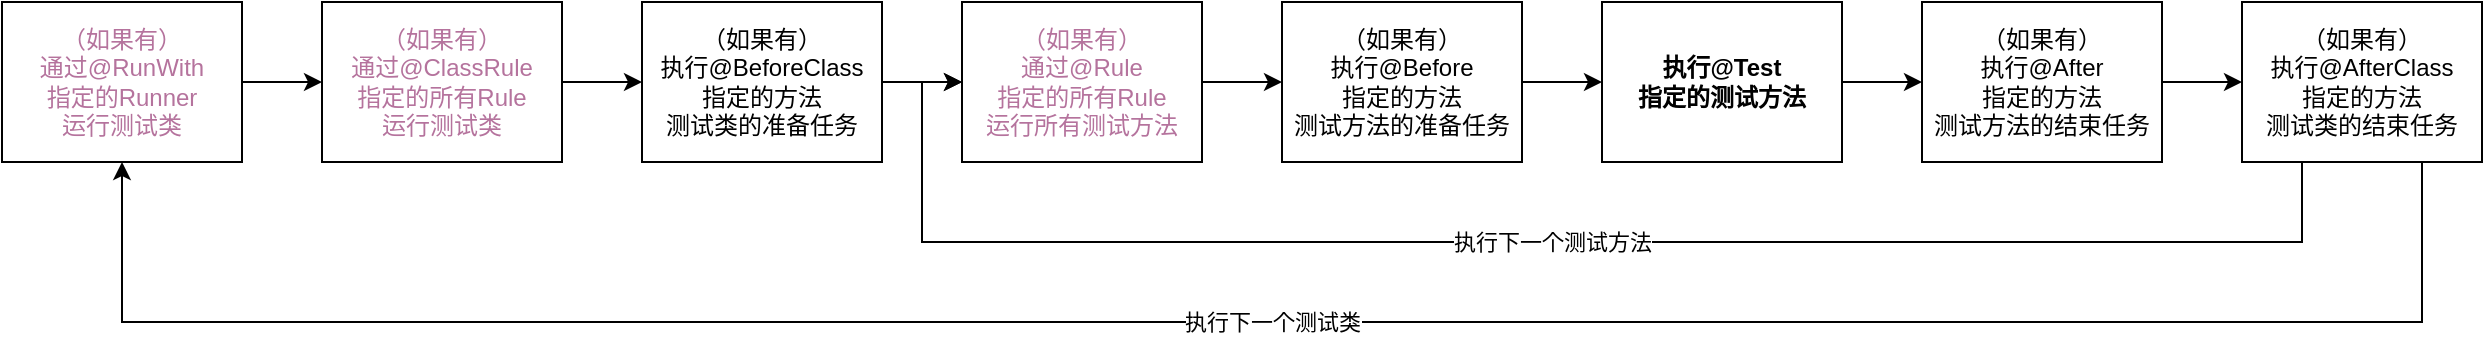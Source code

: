 <mxfile version="13.0.1" type="github">
  <diagram id="fsw8YmZYyZcyCVNrBCho" name="Page-1">
    <mxGraphModel dx="1955" dy="896" grid="1" gridSize="10" guides="1" tooltips="1" connect="1" arrows="1" fold="1" page="1" pageScale="1" pageWidth="827" pageHeight="1169" math="0" shadow="0">
      <root>
        <mxCell id="0" />
        <mxCell id="1" parent="0" />
        <mxCell id="_Y7mNaljkjLK2Z3gieaw-6" style="edgeStyle=orthogonalEdgeStyle;rounded=0;orthogonalLoop=1;jettySize=auto;html=1;exitX=1;exitY=0.5;exitDx=0;exitDy=0;entryX=0;entryY=0.5;entryDx=0;entryDy=0;" edge="1" parent="1" source="_Y7mNaljkjLK2Z3gieaw-1" target="_Y7mNaljkjLK2Z3gieaw-5">
          <mxGeometry relative="1" as="geometry" />
        </mxCell>
        <mxCell id="_Y7mNaljkjLK2Z3gieaw-1" value="&lt;span&gt;&lt;font color=&quot;#b5739d&quot;&gt;（如果有）&lt;/font&gt;&lt;/span&gt;&lt;font color=&quot;#b5739d&quot;&gt;&lt;br&gt;通过@RunWith&lt;br&gt;指定的Runner&lt;br&gt;运行测试类&lt;br&gt;&lt;/font&gt;" style="rounded=0;whiteSpace=wrap;html=1;fillColor=none;strokeColor=#000000;" vertex="1" parent="1">
          <mxGeometry x="40" y="200" width="120" height="80" as="geometry" />
        </mxCell>
        <mxCell id="_Y7mNaljkjLK2Z3gieaw-8" style="edgeStyle=orthogonalEdgeStyle;rounded=0;orthogonalLoop=1;jettySize=auto;html=1;exitX=1;exitY=0.5;exitDx=0;exitDy=0;entryX=0;entryY=0.5;entryDx=0;entryDy=0;" edge="1" parent="1" source="_Y7mNaljkjLK2Z3gieaw-5" target="_Y7mNaljkjLK2Z3gieaw-7">
          <mxGeometry relative="1" as="geometry" />
        </mxCell>
        <mxCell id="_Y7mNaljkjLK2Z3gieaw-5" value="&lt;font color=&quot;#b5739d&quot;&gt;（如果有）&lt;br&gt;通过@ClassRule&lt;br&gt;指定的所有Rule&lt;br&gt;运行测试类&lt;br&gt;&lt;/font&gt;" style="rounded=0;whiteSpace=wrap;html=1;fillColor=none;strokeColor=#000000;" vertex="1" parent="1">
          <mxGeometry x="200" y="200" width="120" height="80" as="geometry" />
        </mxCell>
        <mxCell id="_Y7mNaljkjLK2Z3gieaw-12" style="edgeStyle=orthogonalEdgeStyle;rounded=0;orthogonalLoop=1;jettySize=auto;html=1;exitX=1;exitY=0.5;exitDx=0;exitDy=0;entryX=0;entryY=0.5;entryDx=0;entryDy=0;" edge="1" parent="1" source="_Y7mNaljkjLK2Z3gieaw-7" target="_Y7mNaljkjLK2Z3gieaw-10">
          <mxGeometry relative="1" as="geometry" />
        </mxCell>
        <mxCell id="_Y7mNaljkjLK2Z3gieaw-7" value="（如果有）&lt;br&gt;执行@BeforeClass&lt;br&gt;指定的方法&lt;br&gt;测试类的准备任务" style="rounded=0;whiteSpace=wrap;html=1;fillColor=none;strokeColor=#000000;" vertex="1" parent="1">
          <mxGeometry x="360" y="200" width="120" height="80" as="geometry" />
        </mxCell>
        <mxCell id="_Y7mNaljkjLK2Z3gieaw-9" style="edgeStyle=orthogonalEdgeStyle;rounded=0;orthogonalLoop=1;jettySize=auto;html=1;exitX=1;exitY=0.5;exitDx=0;exitDy=0;entryX=0;entryY=0.5;entryDx=0;entryDy=0;" edge="1" source="_Y7mNaljkjLK2Z3gieaw-10" target="_Y7mNaljkjLK2Z3gieaw-11" parent="1">
          <mxGeometry relative="1" as="geometry" />
        </mxCell>
        <mxCell id="_Y7mNaljkjLK2Z3gieaw-10" value="&lt;font color=&quot;#b5739d&quot;&gt;（如果有）&lt;br&gt;通过@Rule&lt;br&gt;指定的所有Rule&lt;br&gt;运行所有测试方法&lt;br&gt;&lt;/font&gt;" style="rounded=0;whiteSpace=wrap;html=1;fillColor=none;strokeColor=#000000;" vertex="1" parent="1">
          <mxGeometry x="520" y="200" width="120" height="80" as="geometry" />
        </mxCell>
        <mxCell id="_Y7mNaljkjLK2Z3gieaw-14" style="edgeStyle=orthogonalEdgeStyle;rounded=0;orthogonalLoop=1;jettySize=auto;html=1;exitX=1;exitY=0.5;exitDx=0;exitDy=0;entryX=0;entryY=0.5;entryDx=0;entryDy=0;" edge="1" parent="1" source="_Y7mNaljkjLK2Z3gieaw-11" target="_Y7mNaljkjLK2Z3gieaw-13">
          <mxGeometry relative="1" as="geometry" />
        </mxCell>
        <mxCell id="_Y7mNaljkjLK2Z3gieaw-11" value="（如果有）&lt;br&gt;执行@Before&lt;br&gt;指定的方法&lt;br&gt;测试方法的准备任务" style="rounded=0;whiteSpace=wrap;html=1;fillColor=none;strokeColor=#000000;" vertex="1" parent="1">
          <mxGeometry x="680" y="200" width="120" height="80" as="geometry" />
        </mxCell>
        <mxCell id="_Y7mNaljkjLK2Z3gieaw-20" style="edgeStyle=orthogonalEdgeStyle;rounded=0;orthogonalLoop=1;jettySize=auto;html=1;exitX=1;exitY=0.5;exitDx=0;exitDy=0;entryX=0;entryY=0.5;entryDx=0;entryDy=0;" edge="1" parent="1" source="_Y7mNaljkjLK2Z3gieaw-13" target="_Y7mNaljkjLK2Z3gieaw-16">
          <mxGeometry relative="1" as="geometry" />
        </mxCell>
        <mxCell id="_Y7mNaljkjLK2Z3gieaw-13" value="&lt;b&gt;执行@Test&lt;br&gt;指定的测试方法&lt;/b&gt;" style="rounded=0;whiteSpace=wrap;html=1;fillColor=none;strokeColor=#000000;" vertex="1" parent="1">
          <mxGeometry x="840" y="200" width="120" height="80" as="geometry" />
        </mxCell>
        <mxCell id="_Y7mNaljkjLK2Z3gieaw-22" style="edgeStyle=orthogonalEdgeStyle;rounded=0;orthogonalLoop=1;jettySize=auto;html=1;exitX=1;exitY=0.5;exitDx=0;exitDy=0;entryX=0;entryY=0.5;entryDx=0;entryDy=0;" edge="1" parent="1" source="_Y7mNaljkjLK2Z3gieaw-16" target="_Y7mNaljkjLK2Z3gieaw-21">
          <mxGeometry relative="1" as="geometry" />
        </mxCell>
        <mxCell id="_Y7mNaljkjLK2Z3gieaw-16" value="（如果有）&lt;br&gt;执行@After&lt;br&gt;指定的方法&lt;br&gt;测试方法的结束任务" style="rounded=0;whiteSpace=wrap;html=1;fillColor=none;strokeColor=#000000;" vertex="1" parent="1">
          <mxGeometry x="1000" y="200" width="120" height="80" as="geometry" />
        </mxCell>
        <mxCell id="_Y7mNaljkjLK2Z3gieaw-23" value="执行下一个测试方法" style="edgeStyle=orthogonalEdgeStyle;rounded=0;orthogonalLoop=1;jettySize=auto;html=1;exitX=0.25;exitY=1;exitDx=0;exitDy=0;entryX=0;entryY=0.5;entryDx=0;entryDy=0;" edge="1" parent="1" source="_Y7mNaljkjLK2Z3gieaw-21" target="_Y7mNaljkjLK2Z3gieaw-10">
          <mxGeometry relative="1" as="geometry">
            <Array as="points">
              <mxPoint x="1190" y="320" />
              <mxPoint x="500" y="320" />
              <mxPoint x="500" y="240" />
            </Array>
          </mxGeometry>
        </mxCell>
        <mxCell id="_Y7mNaljkjLK2Z3gieaw-24" value="执行下一个测试类" style="edgeStyle=orthogonalEdgeStyle;rounded=0;orthogonalLoop=1;jettySize=auto;html=1;exitX=0.75;exitY=1;exitDx=0;exitDy=0;entryX=0.5;entryY=1;entryDx=0;entryDy=0;" edge="1" parent="1" source="_Y7mNaljkjLK2Z3gieaw-21" target="_Y7mNaljkjLK2Z3gieaw-1">
          <mxGeometry relative="1" as="geometry">
            <Array as="points">
              <mxPoint x="1250" y="360" />
              <mxPoint x="100" y="360" />
            </Array>
          </mxGeometry>
        </mxCell>
        <mxCell id="_Y7mNaljkjLK2Z3gieaw-21" value="（如果有）&lt;br&gt;执行@AfterClass&lt;br&gt;指定的方法&lt;br&gt;测试类的结束任务" style="rounded=0;whiteSpace=wrap;html=1;fillColor=none;strokeColor=#000000;" vertex="1" parent="1">
          <mxGeometry x="1160" y="200" width="120" height="80" as="geometry" />
        </mxCell>
      </root>
    </mxGraphModel>
  </diagram>
</mxfile>
